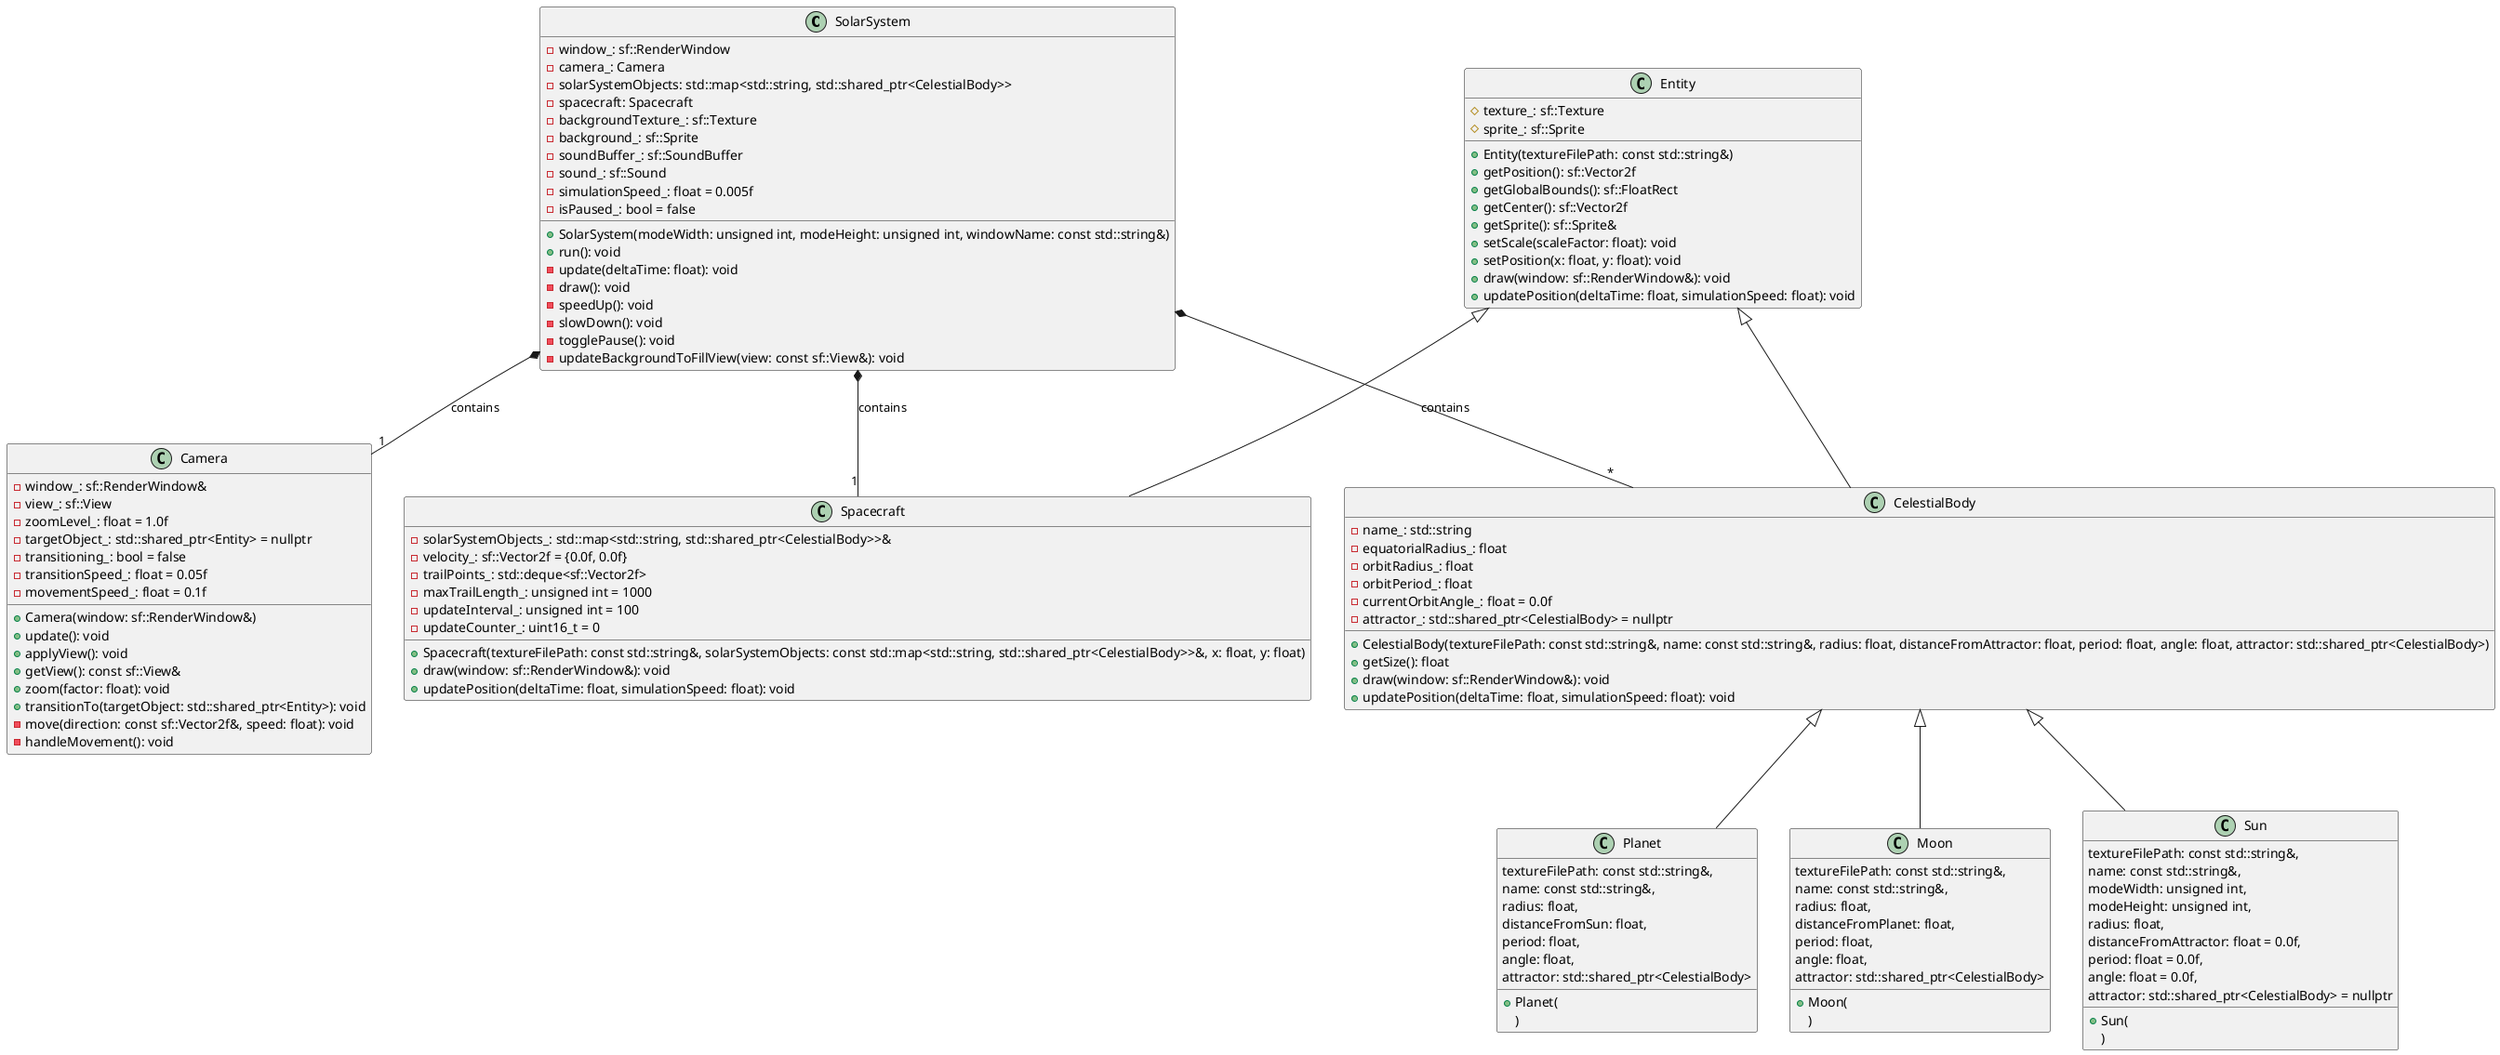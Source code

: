 @startuml Solar System

class SolarSystem {
    -window_: sf::RenderWindow
    -camera_: Camera
    -solarSystemObjects: std::map<std::string, std::shared_ptr<CelestialBody>>
    -spacecraft: Spacecraft
    -backgroundTexture_: sf::Texture
    -background_: sf::Sprite
    -soundBuffer_: sf::SoundBuffer
    -sound_: sf::Sound
    -simulationSpeed_: float = 0.005f
    -isPaused_: bool = false
    +SolarSystem(modeWidth: unsigned int, modeHeight: unsigned int, windowName: const std::string&)
    +run(): void
    -update(deltaTime: float): void
    -draw(): void
    -speedUp(): void
    -slowDown(): void
    -togglePause(): void
    -updateBackgroundToFillView(view: const sf::View&): void
}

class Camera {
    -window_: sf::RenderWindow&
    -view_: sf::View
    -zoomLevel_: float = 1.0f
    -targetObject_: std::shared_ptr<Entity> = nullptr
    -transitioning_: bool = false
    -transitionSpeed_: float = 0.05f
    -movementSpeed_: float = 0.1f
    +Camera(window: sf::RenderWindow&)
    +update(): void
    +applyView(): void
    +getView(): const sf::View&
    +zoom(factor: float): void
    +transitionTo(targetObject: std::shared_ptr<Entity>): void
    -move(direction: const sf::Vector2f&, speed: float): void
    -handleMovement(): void
}

class Entity {
    #texture_: sf::Texture
    #sprite_: sf::Sprite
    +Entity(textureFilePath: const std::string&)
    +getPosition(): sf::Vector2f
    +getGlobalBounds(): sf::FloatRect
    +getCenter(): sf::Vector2f
    +getSprite(): sf::Sprite&
    +setScale(scaleFactor: float): void
    +setPosition(x: float, y: float): void
    +draw(window: sf::RenderWindow&): void
    {abstract}
    +updatePosition(deltaTime: float, simulationSpeed: float): void
    {abstract}
}

class CelestialBody {
    -name_: std::string
    -equatorialRadius_: float
    -orbitRadius_: float
    -orbitPeriod_: float
    -currentOrbitAngle_: float = 0.0f
    -attractor_: std::shared_ptr<CelestialBody> = nullptr
    +CelestialBody(textureFilePath: const std::string&, name: const std::string&, radius: float, distanceFromAttractor: float, period: float, angle: float, attractor: std::shared_ptr<CelestialBody>)
    +getSize(): float
    +draw(window: sf::RenderWindow&): void
    +updatePosition(deltaTime: float, simulationSpeed: float): void
}

class Planet {
    +Planet(
        textureFilePath: const std::string&,
        name: const std::string&,
        radius: float,
        distanceFromSun: float,
        period: float,
        angle: float,
        attractor: std::shared_ptr<CelestialBody>
    )
}

class Moon {
    +Moon(
        textureFilePath: const std::string&,
        name: const std::string&,
        radius: float,
        distanceFromPlanet: float,
        period: float,
        angle: float,
        attractor: std::shared_ptr<CelestialBody>
    )
}

class Sun {
    +Sun(
        textureFilePath: const std::string&,
        name: const std::string&,
        modeWidth: unsigned int,
        modeHeight: unsigned int,
        radius: float,
        distanceFromAttractor: float = 0.0f,
        period: float = 0.0f,
        angle: float = 0.0f,
        attractor: std::shared_ptr<CelestialBody> = nullptr
    )
}

class Spacecraft {
    -solarSystemObjects_: std::map<std::string, std::shared_ptr<CelestialBody>>&
    -velocity_: sf::Vector2f = {0.0f, 0.0f}
    -trailPoints_: std::deque<sf::Vector2f>
    -maxTrailLength_: unsigned int = 1000
    -updateInterval_: unsigned int = 100
    -updateCounter_: uint16_t = 0
    +Spacecraft(textureFilePath: const std::string&, solarSystemObjects: const std::map<std::string, std::shared_ptr<CelestialBody>>&, x: float, y: float)
    +draw(window: sf::RenderWindow&): void
    +updatePosition(deltaTime: float, simulationSpeed: float): void
}

Entity <|-- CelestialBody
CelestialBody <|-- Planet
CelestialBody <|-- Moon
CelestialBody <|-- Sun
Entity <|-- Spacecraft

SolarSystem *-- "1" Camera : contains
SolarSystem *-- "*" CelestialBody : contains
SolarSystem *-- "1" Spacecraft : contains

@enduml
